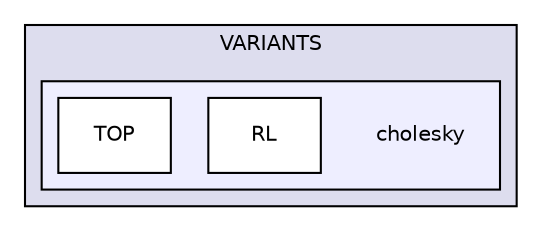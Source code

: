 digraph "libs/lapack-3.6.0/SRC/VARIANTS/cholesky" {
  compound=true
  node [ fontsize="10", fontname="Helvetica"];
  edge [ labelfontsize="10", labelfontname="Helvetica"];
  subgraph clusterdir_526c48523a22a8b4fbfa7daee8ab8466 {
    graph [ bgcolor="#ddddee", pencolor="black", label="VARIANTS" fontname="Helvetica", fontsize="10", URL="dir_526c48523a22a8b4fbfa7daee8ab8466.html"]
  subgraph clusterdir_65b214814f162d0bf134f206f251ae30 {
    graph [ bgcolor="#eeeeff", pencolor="black", label="" URL="dir_65b214814f162d0bf134f206f251ae30.html"];
    dir_65b214814f162d0bf134f206f251ae30 [shape=plaintext label="cholesky"];
    dir_4e6c9cdac29d33d511f3a0b7364efb2d [shape=box label="RL" color="black" fillcolor="white" style="filled" URL="dir_4e6c9cdac29d33d511f3a0b7364efb2d.html"];
    dir_0cc9b36c87f3b4a4913ae769d305b076 [shape=box label="TOP" color="black" fillcolor="white" style="filled" URL="dir_0cc9b36c87f3b4a4913ae769d305b076.html"];
  }
  }
}
